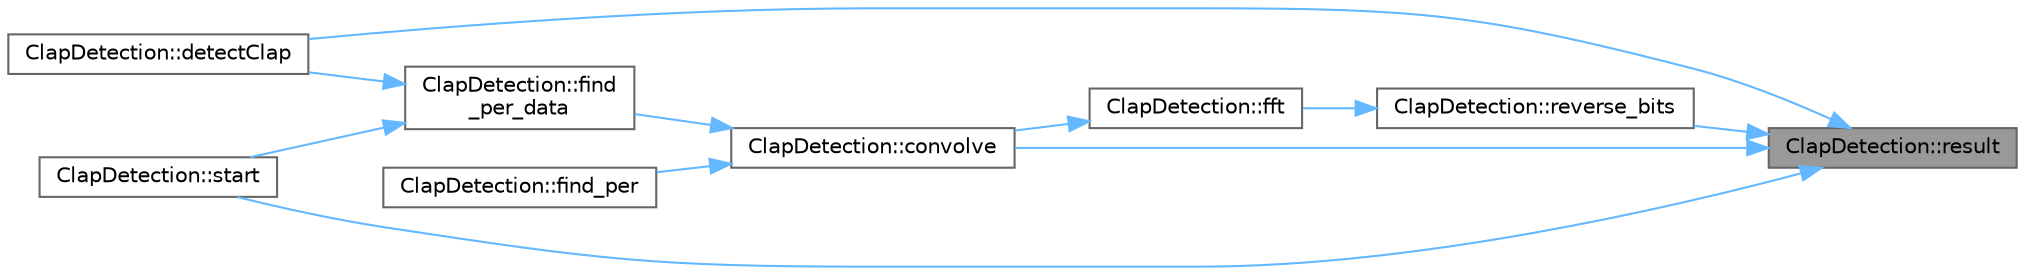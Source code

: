 digraph "ClapDetection::result"
{
 // LATEX_PDF_SIZE
  bgcolor="transparent";
  edge [fontname=Helvetica,fontsize=10,labelfontname=Helvetica,labelfontsize=10];
  node [fontname=Helvetica,fontsize=10,shape=box,height=0.2,width=0.4];
  rankdir="RL";
  Node1 [label="ClapDetection::result",height=0.2,width=0.4,color="gray40", fillcolor="grey60", style="filled", fontcolor="black",tooltip=" "];
  Node1 -> Node2 [dir="back",color="steelblue1",style="solid"];
  Node2 [label="ClapDetection::convolve",height=0.2,width=0.4,color="grey40", fillcolor="white", style="filled",URL="$class_clap_detection.html#a71206899c9fbc9e7687d3305beeb15cc",tooltip=" "];
  Node2 -> Node3 [dir="back",color="steelblue1",style="solid"];
  Node3 [label="ClapDetection::find_per",height=0.2,width=0.4,color="grey40", fillcolor="white", style="filled",URL="$class_clap_detection.html#a909b33bb375c84ab4b348eb9da0a1cf4",tooltip=" "];
  Node2 -> Node4 [dir="back",color="steelblue1",style="solid"];
  Node4 [label="ClapDetection::find\l_per_data",height=0.2,width=0.4,color="grey40", fillcolor="white", style="filled",URL="$class_clap_detection.html#aa9f00a28382879aaba458015d3e6acce",tooltip=" "];
  Node4 -> Node5 [dir="back",color="steelblue1",style="solid"];
  Node5 [label="ClapDetection::detectClap",height=0.2,width=0.4,color="grey40", fillcolor="white", style="filled",URL="$class_clap_detection.html#a94762cfcae59ebbdea790fef53c9bc15",tooltip=" "];
  Node4 -> Node6 [dir="back",color="steelblue1",style="solid"];
  Node6 [label="ClapDetection::start",height=0.2,width=0.4,color="grey40", fillcolor="white", style="filled",URL="$class_clap_detection.html#a800366c00fe876aa905a59a072436957",tooltip=" "];
  Node1 -> Node5 [dir="back",color="steelblue1",style="solid"];
  Node1 -> Node7 [dir="back",color="steelblue1",style="solid"];
  Node7 [label="ClapDetection::reverse_bits",height=0.2,width=0.4,color="grey40", fillcolor="white", style="filled",URL="$class_clap_detection.html#ae3b186d18ddec06fc0d88821fe78dccc",tooltip=" "];
  Node7 -> Node8 [dir="back",color="steelblue1",style="solid"];
  Node8 [label="ClapDetection::fft",height=0.2,width=0.4,color="grey40", fillcolor="white", style="filled",URL="$class_clap_detection.html#a457a526ff1d5c5d9cef68b62f4f6a0aa",tooltip=" "];
  Node8 -> Node2 [dir="back",color="steelblue1",style="solid"];
  Node1 -> Node6 [dir="back",color="steelblue1",style="solid"];
}
